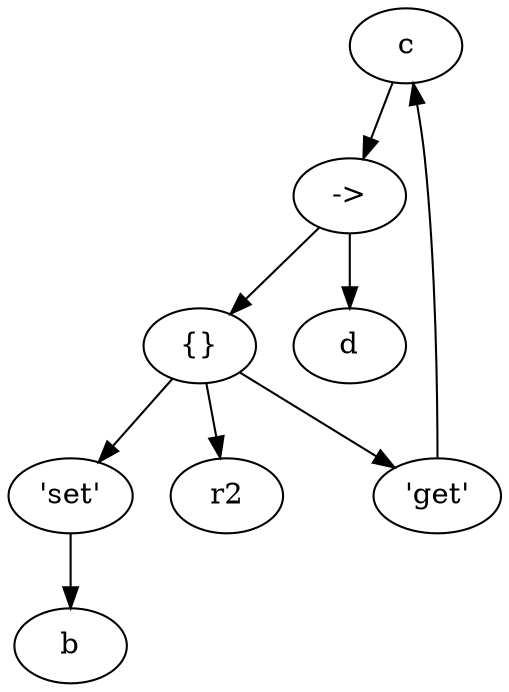 digraph G {
        c -> fun;
        fun -> rec;

        fun -> d;
        fun [label="->"];

        rec -> set;
        rec [label="{}"];
        set [label="'set'"];
        get [label="'get'"];

        set -> b;
        rec -> get;
        get -> c;
        rec -> r2;

}